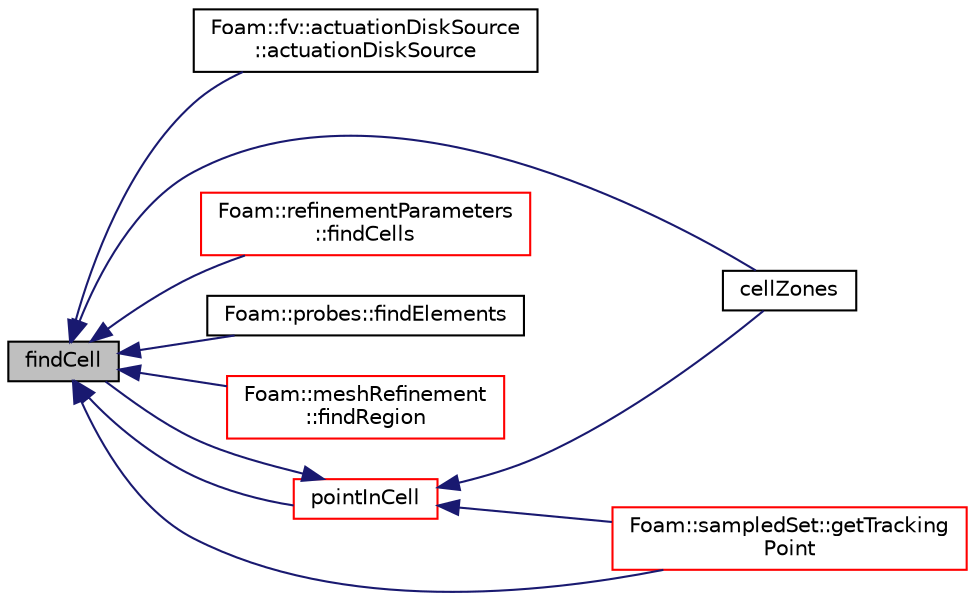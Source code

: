 digraph "findCell"
{
  bgcolor="transparent";
  edge [fontname="Helvetica",fontsize="10",labelfontname="Helvetica",labelfontsize="10"];
  node [fontname="Helvetica",fontsize="10",shape=record];
  rankdir="LR";
  Node1 [label="findCell",height=0.2,width=0.4,color="black", fillcolor="grey75", style="filled", fontcolor="black"];
  Node1 -> Node2 [dir="back",color="midnightblue",fontsize="10",style="solid",fontname="Helvetica"];
  Node2 [label="Foam::fv::actuationDiskSource\l::actuationDiskSource",height=0.2,width=0.4,color="black",URL="$a00018.html#a37b362abd3d15583b0316dd693708645",tooltip="Construct from components. "];
  Node1 -> Node3 [dir="back",color="midnightblue",fontsize="10",style="solid",fontname="Helvetica"];
  Node3 [label="cellZones",height=0.2,width=0.4,color="black",URL="$a01959.html#a981f3e92ff079e144ef55a4fcb32dfd2",tooltip="Return non-const access to the cellZones. "];
  Node1 -> Node4 [dir="back",color="midnightblue",fontsize="10",style="solid",fontname="Helvetica"];
  Node4 [label="Foam::refinementParameters\l::findCells",height=0.2,width=0.4,color="red",URL="$a02173.html#ac54235794f8476daa34fa06976a9f882",tooltip="Checks that cells are in mesh. Returns cells they are in. "];
  Node1 -> Node5 [dir="back",color="midnightblue",fontsize="10",style="solid",fontname="Helvetica"];
  Node5 [label="Foam::probes::findElements",height=0.2,width=0.4,color="black",URL="$a02025.html#a852f621399b6ee1f3467e69a1d5fe8b4",tooltip="Find cells and faces containing probes. "];
  Node1 -> Node6 [dir="back",color="midnightblue",fontsize="10",style="solid",fontname="Helvetica"];
  Node6 [label="Foam::meshRefinement\l::findRegion",height=0.2,width=0.4,color="red",URL="$a01509.html#ab31250156b2966c21c7dca3eb1dee42f",tooltip="Find region point is in. Uses optional perturbation to re-test. "];
  Node1 -> Node7 [dir="back",color="midnightblue",fontsize="10",style="solid",fontname="Helvetica"];
  Node7 [label="Foam::sampledSet::getTracking\lPoint",height=0.2,width=0.4,color="red",URL="$a02305.html#ac88fdf702ca17f9583dd334cc560847d",tooltip="Calculates start of tracking given samplePt and first boundary. "];
  Node1 -> Node8 [dir="back",color="midnightblue",fontsize="10",style="solid",fontname="Helvetica"];
  Node8 [label="pointInCell",height=0.2,width=0.4,color="red",URL="$a01959.html#abd7881899c21d42679b6a77b47adadb6",tooltip="Test if point p is in the celli. "];
  Node8 -> Node3 [dir="back",color="midnightblue",fontsize="10",style="solid",fontname="Helvetica"];
  Node8 -> Node1 [dir="back",color="midnightblue",fontsize="10",style="solid",fontname="Helvetica"];
  Node8 -> Node7 [dir="back",color="midnightblue",fontsize="10",style="solid",fontname="Helvetica"];
}
